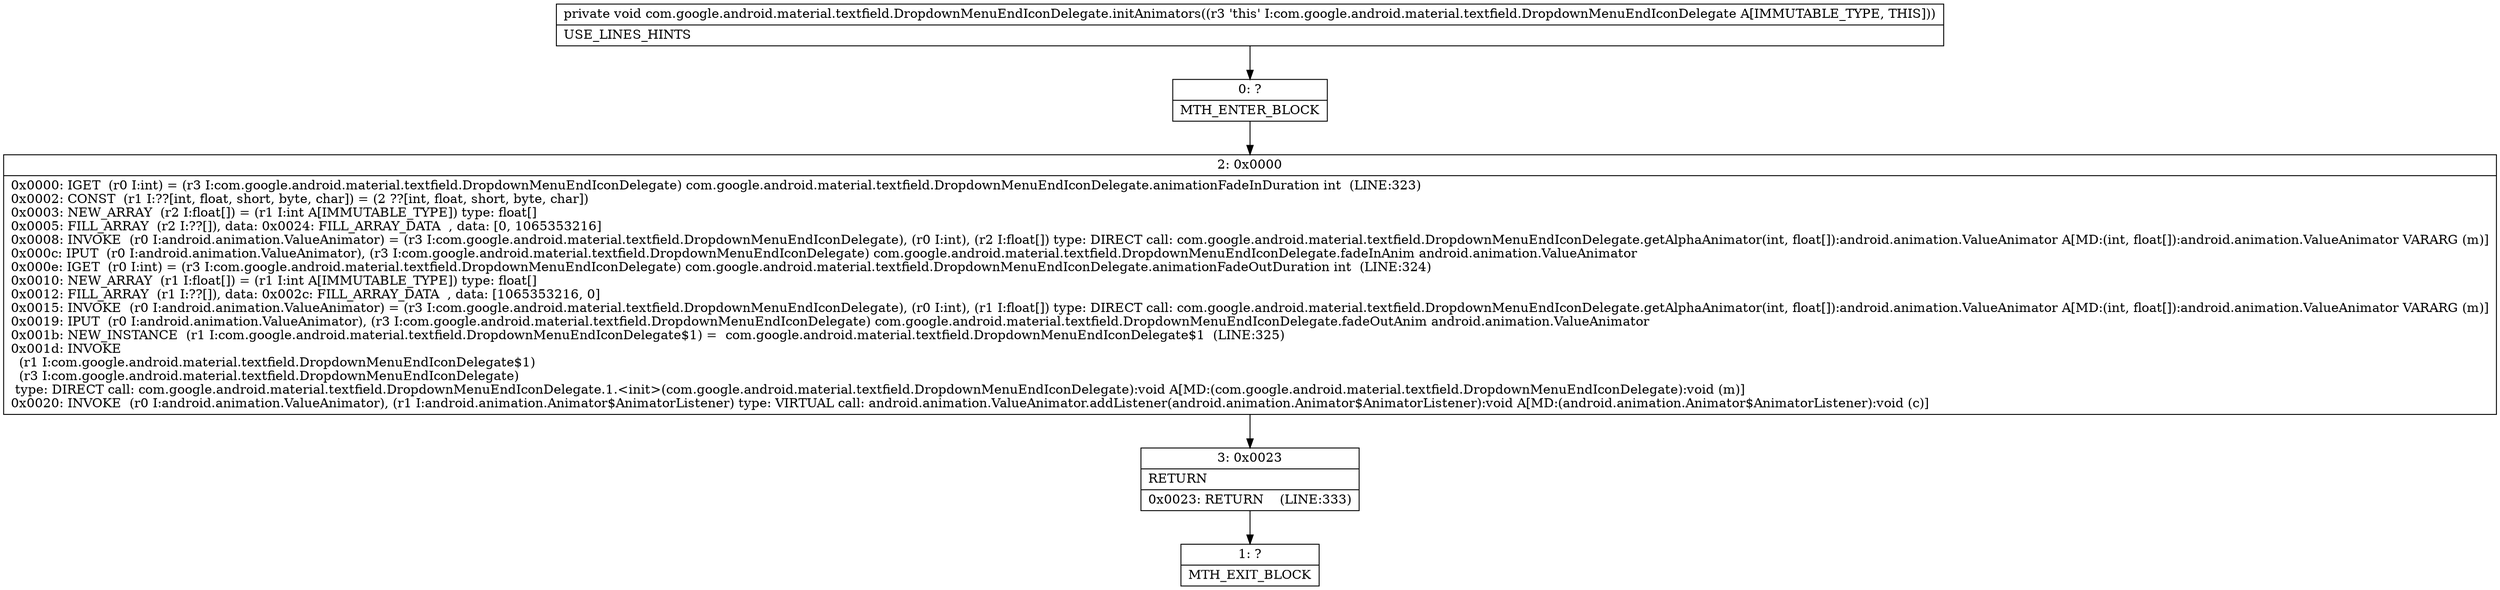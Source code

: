 digraph "CFG forcom.google.android.material.textfield.DropdownMenuEndIconDelegate.initAnimators()V" {
Node_0 [shape=record,label="{0\:\ ?|MTH_ENTER_BLOCK\l}"];
Node_2 [shape=record,label="{2\:\ 0x0000|0x0000: IGET  (r0 I:int) = (r3 I:com.google.android.material.textfield.DropdownMenuEndIconDelegate) com.google.android.material.textfield.DropdownMenuEndIconDelegate.animationFadeInDuration int  (LINE:323)\l0x0002: CONST  (r1 I:??[int, float, short, byte, char]) = (2 ??[int, float, short, byte, char]) \l0x0003: NEW_ARRAY  (r2 I:float[]) = (r1 I:int A[IMMUTABLE_TYPE]) type: float[] \l0x0005: FILL_ARRAY  (r2 I:??[]), data: 0x0024: FILL_ARRAY_DATA  , data: [0, 1065353216] \l0x0008: INVOKE  (r0 I:android.animation.ValueAnimator) = (r3 I:com.google.android.material.textfield.DropdownMenuEndIconDelegate), (r0 I:int), (r2 I:float[]) type: DIRECT call: com.google.android.material.textfield.DropdownMenuEndIconDelegate.getAlphaAnimator(int, float[]):android.animation.ValueAnimator A[MD:(int, float[]):android.animation.ValueAnimator VARARG (m)]\l0x000c: IPUT  (r0 I:android.animation.ValueAnimator), (r3 I:com.google.android.material.textfield.DropdownMenuEndIconDelegate) com.google.android.material.textfield.DropdownMenuEndIconDelegate.fadeInAnim android.animation.ValueAnimator \l0x000e: IGET  (r0 I:int) = (r3 I:com.google.android.material.textfield.DropdownMenuEndIconDelegate) com.google.android.material.textfield.DropdownMenuEndIconDelegate.animationFadeOutDuration int  (LINE:324)\l0x0010: NEW_ARRAY  (r1 I:float[]) = (r1 I:int A[IMMUTABLE_TYPE]) type: float[] \l0x0012: FILL_ARRAY  (r1 I:??[]), data: 0x002c: FILL_ARRAY_DATA  , data: [1065353216, 0] \l0x0015: INVOKE  (r0 I:android.animation.ValueAnimator) = (r3 I:com.google.android.material.textfield.DropdownMenuEndIconDelegate), (r0 I:int), (r1 I:float[]) type: DIRECT call: com.google.android.material.textfield.DropdownMenuEndIconDelegate.getAlphaAnimator(int, float[]):android.animation.ValueAnimator A[MD:(int, float[]):android.animation.ValueAnimator VARARG (m)]\l0x0019: IPUT  (r0 I:android.animation.ValueAnimator), (r3 I:com.google.android.material.textfield.DropdownMenuEndIconDelegate) com.google.android.material.textfield.DropdownMenuEndIconDelegate.fadeOutAnim android.animation.ValueAnimator \l0x001b: NEW_INSTANCE  (r1 I:com.google.android.material.textfield.DropdownMenuEndIconDelegate$1) =  com.google.android.material.textfield.DropdownMenuEndIconDelegate$1  (LINE:325)\l0x001d: INVOKE  \l  (r1 I:com.google.android.material.textfield.DropdownMenuEndIconDelegate$1)\l  (r3 I:com.google.android.material.textfield.DropdownMenuEndIconDelegate)\l type: DIRECT call: com.google.android.material.textfield.DropdownMenuEndIconDelegate.1.\<init\>(com.google.android.material.textfield.DropdownMenuEndIconDelegate):void A[MD:(com.google.android.material.textfield.DropdownMenuEndIconDelegate):void (m)]\l0x0020: INVOKE  (r0 I:android.animation.ValueAnimator), (r1 I:android.animation.Animator$AnimatorListener) type: VIRTUAL call: android.animation.ValueAnimator.addListener(android.animation.Animator$AnimatorListener):void A[MD:(android.animation.Animator$AnimatorListener):void (c)]\l}"];
Node_3 [shape=record,label="{3\:\ 0x0023|RETURN\l|0x0023: RETURN    (LINE:333)\l}"];
Node_1 [shape=record,label="{1\:\ ?|MTH_EXIT_BLOCK\l}"];
MethodNode[shape=record,label="{private void com.google.android.material.textfield.DropdownMenuEndIconDelegate.initAnimators((r3 'this' I:com.google.android.material.textfield.DropdownMenuEndIconDelegate A[IMMUTABLE_TYPE, THIS]))  | USE_LINES_HINTS\l}"];
MethodNode -> Node_0;Node_0 -> Node_2;
Node_2 -> Node_3;
Node_3 -> Node_1;
}

